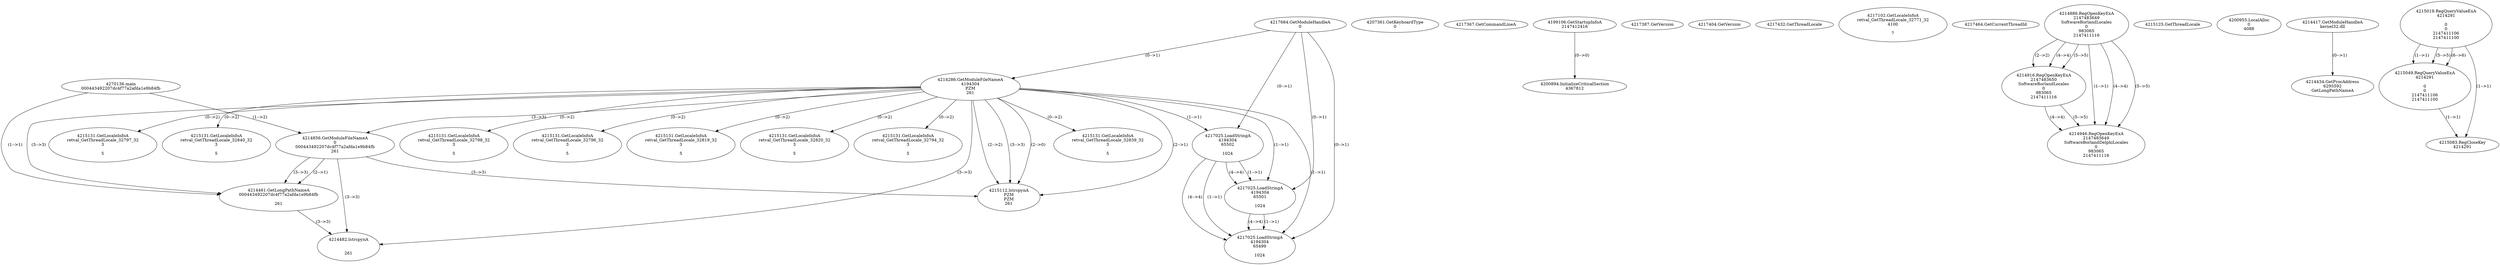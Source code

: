 // Global SCDG with merge call
digraph {
	0 [label="4270136.main
000443492207dc4f77a2afda1e9b84fb"]
	1 [label="4217684.GetModuleHandleA
0"]
	2 [label="4207361.GetKeyboardType
0"]
	3 [label="4217367.GetCommandLineA
"]
	4 [label="4199106.GetStartupInfoA
2147412416"]
	5 [label="4217387.GetVersion
"]
	6 [label="4217404.GetVersion
"]
	7 [label="4217432.GetThreadLocale
"]
	8 [label="4217102.GetLocaleInfoA
retval_GetThreadLocale_32771_32
4100

7"]
	9 [label="4217464.GetCurrentThreadId
"]
	10 [label="4214286.GetModuleFileNameA
4194304
PZM
261"]
	1 -> 10 [label="(0-->1)"]
	11 [label="4214856.GetModuleFileNameA
0
000443492207dc4f77a2afda1e9b84fb
261"]
	0 -> 11 [label="(1-->2)"]
	10 -> 11 [label="(3-->3)"]
	12 [label="4214886.RegOpenKeyExA
2147483649
Software\Borland\Locales
0
983065
2147411116"]
	13 [label="4214916.RegOpenKeyExA
2147483650
Software\Borland\Locales
0
983065
2147411116"]
	12 -> 13 [label="(2-->2)"]
	12 -> 13 [label="(4-->4)"]
	12 -> 13 [label="(5-->5)"]
	14 [label="4214946.RegOpenKeyExA
2147483649
Software\Borland\Delphi\Locales
0
983065
2147411116"]
	12 -> 14 [label="(1-->1)"]
	12 -> 14 [label="(4-->4)"]
	13 -> 14 [label="(4-->4)"]
	12 -> 14 [label="(5-->5)"]
	13 -> 14 [label="(5-->5)"]
	15 [label="4215112.lstrcpynA
PZM
PZM
261"]
	10 -> 15 [label="(2-->1)"]
	10 -> 15 [label="(2-->2)"]
	10 -> 15 [label="(3-->3)"]
	11 -> 15 [label="(3-->3)"]
	10 -> 15 [label="(2-->0)"]
	16 [label="4215125.GetThreadLocale
"]
	17 [label="4215131.GetLocaleInfoA
retval_GetThreadLocale_32839_32
3

5"]
	10 -> 17 [label="(0-->2)"]
	18 [label="4217025.LoadStringA
4194304
65502

1024"]
	1 -> 18 [label="(0-->1)"]
	10 -> 18 [label="(1-->1)"]
	19 [label="4217025.LoadStringA
4194304
65501

1024"]
	1 -> 19 [label="(0-->1)"]
	10 -> 19 [label="(1-->1)"]
	18 -> 19 [label="(1-->1)"]
	18 -> 19 [label="(4-->4)"]
	20 [label="4200894.InitializeCriticalSection
4367812"]
	4 -> 20 [label="(0-->0)"]
	21 [label="4200955.LocalAlloc
0
4088"]
	22 [label="4214417.GetModuleHandleA
kernel32.dll"]
	23 [label="4214434.GetProcAddress
6295592
GetLongPathNameA"]
	22 -> 23 [label="(0-->1)"]
	24 [label="4214461.GetLongPathNameA
000443492207dc4f77a2afda1e9b84fb

261"]
	0 -> 24 [label="(1-->1)"]
	11 -> 24 [label="(2-->1)"]
	10 -> 24 [label="(3-->3)"]
	11 -> 24 [label="(3-->3)"]
	25 [label="4214482.lstrcpynA


261"]
	10 -> 25 [label="(3-->3)"]
	11 -> 25 [label="(3-->3)"]
	24 -> 25 [label="(3-->3)"]
	26 [label="4215019.RegQueryValueExA
4214291

0
0
2147411106
2147411100"]
	27 [label="4215049.RegQueryValueExA
4214291

0
0
2147411106
2147411100"]
	26 -> 27 [label="(1-->1)"]
	26 -> 27 [label="(5-->5)"]
	26 -> 27 [label="(6-->6)"]
	28 [label="4215083.RegCloseKey
4214291"]
	26 -> 28 [label="(1-->1)"]
	27 -> 28 [label="(1-->1)"]
	29 [label="4215131.GetLocaleInfoA
retval_GetThreadLocale_32797_32
3

5"]
	10 -> 29 [label="(0-->2)"]
	30 [label="4215131.GetLocaleInfoA
retval_GetThreadLocale_32840_32
3

5"]
	10 -> 30 [label="(0-->2)"]
	31 [label="4215131.GetLocaleInfoA
retval_GetThreadLocale_32798_32
3

5"]
	10 -> 31 [label="(0-->2)"]
	32 [label="4215131.GetLocaleInfoA
retval_GetThreadLocale_32796_32
3

5"]
	10 -> 32 [label="(0-->2)"]
	33 [label="4217025.LoadStringA
4194304
65499

1024"]
	1 -> 33 [label="(0-->1)"]
	10 -> 33 [label="(1-->1)"]
	18 -> 33 [label="(1-->1)"]
	19 -> 33 [label="(1-->1)"]
	18 -> 33 [label="(4-->4)"]
	19 -> 33 [label="(4-->4)"]
	34 [label="4215131.GetLocaleInfoA
retval_GetThreadLocale_32819_32
3

5"]
	10 -> 34 [label="(0-->2)"]
	35 [label="4215131.GetLocaleInfoA
retval_GetThreadLocale_32820_32
3

5"]
	10 -> 35 [label="(0-->2)"]
	36 [label="4215131.GetLocaleInfoA
retval_GetThreadLocale_32794_32
3

5"]
	10 -> 36 [label="(0-->2)"]
}
